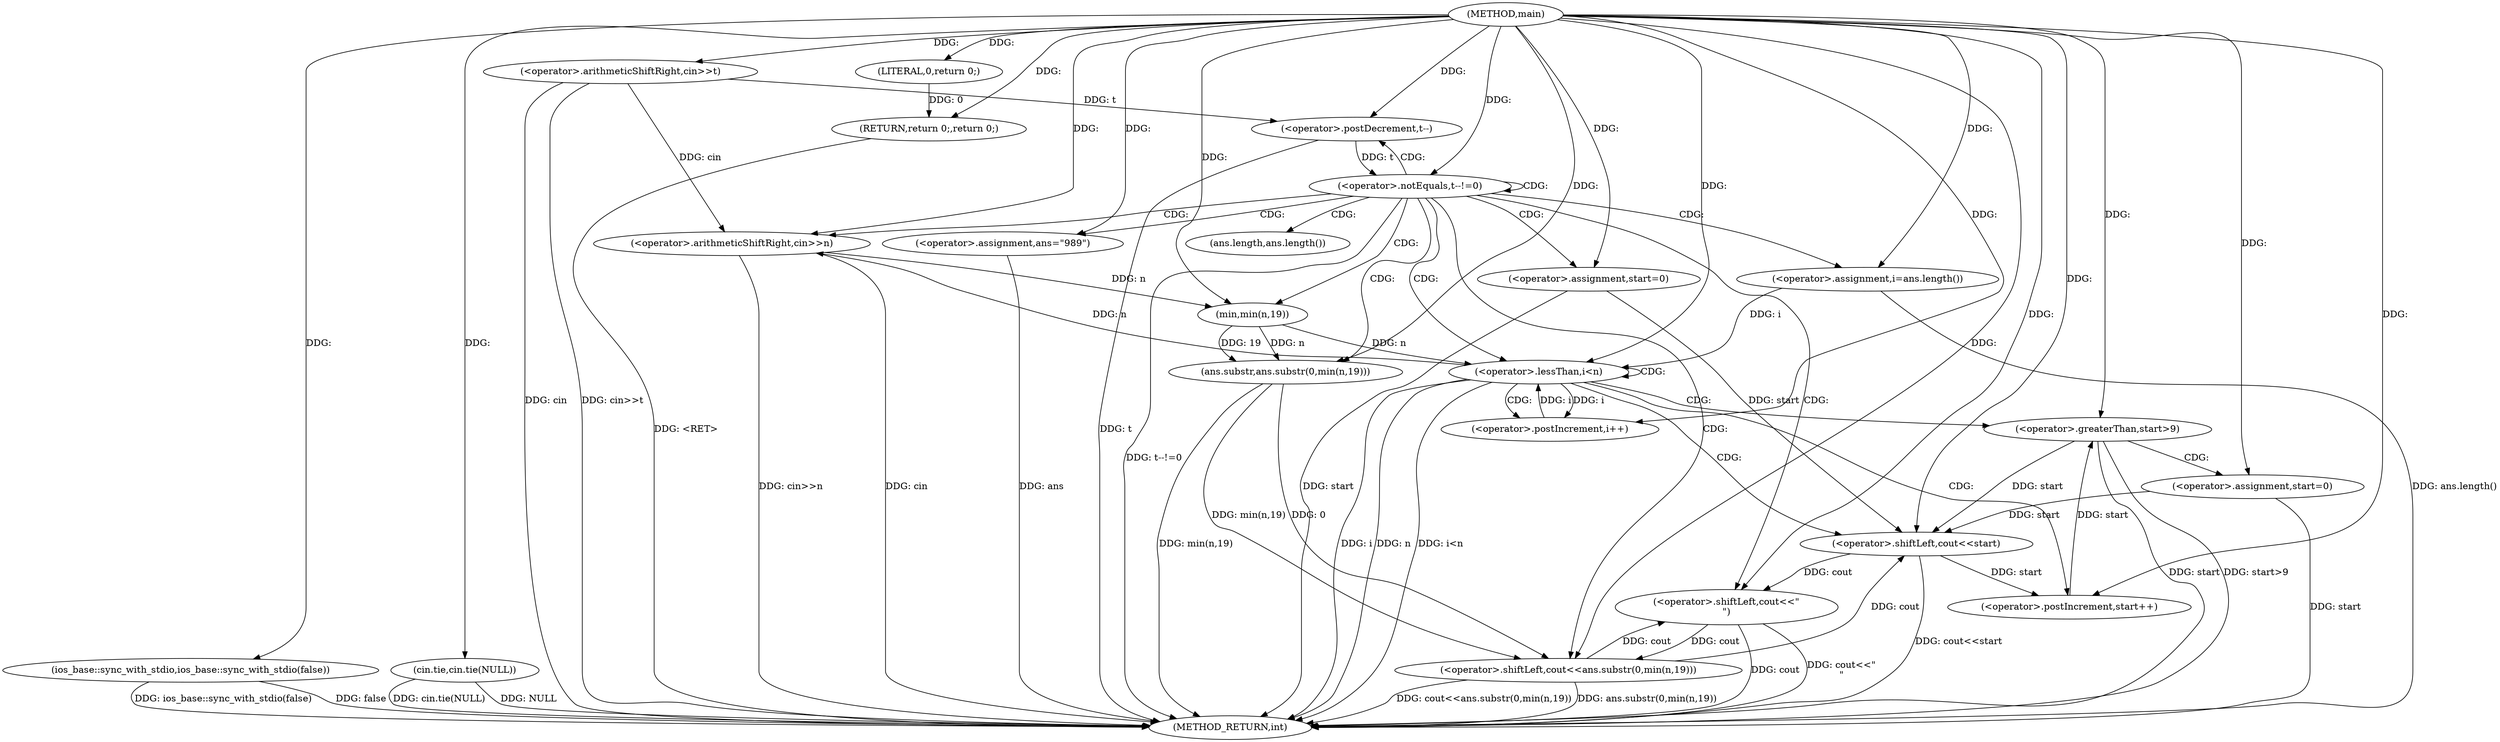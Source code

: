 digraph "main" {  
"1000101" [label = "(METHOD,main)" ]
"1000165" [label = "(METHOD_RETURN,int)" ]
"1000103" [label = "(ios_base::sync_with_stdio,ios_base::sync_with_stdio(false))" ]
"1000105" [label = "(cin.tie,cin.tie(NULL))" ]
"1000108" [label = "(<operator>.arithmeticShiftRight,cin>>t)" ]
"1000163" [label = "(RETURN,return 0;,return 0;)" ]
"1000112" [label = "(<operator>.notEquals,t--!=0)" ]
"1000164" [label = "(LITERAL,0,return 0;)" ]
"1000118" [label = "(<operator>.arithmeticShiftRight,cin>>n)" ]
"1000122" [label = "(<operator>.assignment,ans=\"989\")" ]
"1000126" [label = "(<operator>.assignment,start=0)" ]
"1000129" [label = "(<operator>.shiftLeft,cout<<ans.substr(0,min(n,19)))" ]
"1000160" [label = "(<operator>.shiftLeft,cout<<\"\n\")" ]
"1000113" [label = "(<operator>.postDecrement,t--)" ]
"1000138" [label = "(<operator>.assignment,i=ans.length())" ]
"1000141" [label = "(<operator>.lessThan,i<n)" ]
"1000144" [label = "(<operator>.postIncrement,i++)" ]
"1000131" [label = "(ans.substr,ans.substr(0,min(n,19)))" ]
"1000147" [label = "(<operator>.shiftLeft,cout<<start)" ]
"1000150" [label = "(<operator>.postIncrement,start++)" ]
"1000133" [label = "(min,min(n,19))" ]
"1000153" [label = "(<operator>.greaterThan,start>9)" ]
"1000157" [label = "(<operator>.assignment,start=0)" ]
"1000140" [label = "(ans.length,ans.length())" ]
  "1000103" -> "1000165"  [ label = "DDG: ios_base::sync_with_stdio(false)"] 
  "1000105" -> "1000165"  [ label = "DDG: cin.tie(NULL)"] 
  "1000108" -> "1000165"  [ label = "DDG: cin"] 
  "1000108" -> "1000165"  [ label = "DDG: cin>>t"] 
  "1000113" -> "1000165"  [ label = "DDG: t"] 
  "1000112" -> "1000165"  [ label = "DDG: t--!=0"] 
  "1000118" -> "1000165"  [ label = "DDG: cin"] 
  "1000118" -> "1000165"  [ label = "DDG: cin>>n"] 
  "1000122" -> "1000165"  [ label = "DDG: ans"] 
  "1000126" -> "1000165"  [ label = "DDG: start"] 
  "1000131" -> "1000165"  [ label = "DDG: min(n,19)"] 
  "1000129" -> "1000165"  [ label = "DDG: ans.substr(0,min(n,19))"] 
  "1000129" -> "1000165"  [ label = "DDG: cout<<ans.substr(0,min(n,19))"] 
  "1000138" -> "1000165"  [ label = "DDG: ans.length()"] 
  "1000141" -> "1000165"  [ label = "DDG: i"] 
  "1000141" -> "1000165"  [ label = "DDG: n"] 
  "1000141" -> "1000165"  [ label = "DDG: i<n"] 
  "1000160" -> "1000165"  [ label = "DDG: cout"] 
  "1000160" -> "1000165"  [ label = "DDG: cout<<\"\n\""] 
  "1000147" -> "1000165"  [ label = "DDG: cout<<start"] 
  "1000153" -> "1000165"  [ label = "DDG: start"] 
  "1000153" -> "1000165"  [ label = "DDG: start>9"] 
  "1000157" -> "1000165"  [ label = "DDG: start"] 
  "1000163" -> "1000165"  [ label = "DDG: <RET>"] 
  "1000103" -> "1000165"  [ label = "DDG: false"] 
  "1000105" -> "1000165"  [ label = "DDG: NULL"] 
  "1000164" -> "1000163"  [ label = "DDG: 0"] 
  "1000101" -> "1000163"  [ label = "DDG: "] 
  "1000101" -> "1000103"  [ label = "DDG: "] 
  "1000101" -> "1000105"  [ label = "DDG: "] 
  "1000101" -> "1000108"  [ label = "DDG: "] 
  "1000101" -> "1000164"  [ label = "DDG: "] 
  "1000113" -> "1000112"  [ label = "DDG: t"] 
  "1000101" -> "1000112"  [ label = "DDG: "] 
  "1000101" -> "1000122"  [ label = "DDG: "] 
  "1000101" -> "1000126"  [ label = "DDG: "] 
  "1000108" -> "1000113"  [ label = "DDG: t"] 
  "1000101" -> "1000113"  [ label = "DDG: "] 
  "1000108" -> "1000118"  [ label = "DDG: cin"] 
  "1000101" -> "1000118"  [ label = "DDG: "] 
  "1000141" -> "1000118"  [ label = "DDG: n"] 
  "1000160" -> "1000129"  [ label = "DDG: cout"] 
  "1000101" -> "1000129"  [ label = "DDG: "] 
  "1000131" -> "1000129"  [ label = "DDG: 0"] 
  "1000131" -> "1000129"  [ label = "DDG: min(n,19)"] 
  "1000101" -> "1000138"  [ label = "DDG: "] 
  "1000129" -> "1000160"  [ label = "DDG: cout"] 
  "1000147" -> "1000160"  [ label = "DDG: cout"] 
  "1000101" -> "1000160"  [ label = "DDG: "] 
  "1000101" -> "1000131"  [ label = "DDG: "] 
  "1000133" -> "1000131"  [ label = "DDG: 19"] 
  "1000133" -> "1000131"  [ label = "DDG: n"] 
  "1000138" -> "1000141"  [ label = "DDG: i"] 
  "1000144" -> "1000141"  [ label = "DDG: i"] 
  "1000101" -> "1000141"  [ label = "DDG: "] 
  "1000133" -> "1000141"  [ label = "DDG: n"] 
  "1000141" -> "1000144"  [ label = "DDG: i"] 
  "1000101" -> "1000144"  [ label = "DDG: "] 
  "1000118" -> "1000133"  [ label = "DDG: n"] 
  "1000101" -> "1000133"  [ label = "DDG: "] 
  "1000129" -> "1000147"  [ label = "DDG: cout"] 
  "1000101" -> "1000147"  [ label = "DDG: "] 
  "1000126" -> "1000147"  [ label = "DDG: start"] 
  "1000153" -> "1000147"  [ label = "DDG: start"] 
  "1000157" -> "1000147"  [ label = "DDG: start"] 
  "1000147" -> "1000150"  [ label = "DDG: start"] 
  "1000101" -> "1000150"  [ label = "DDG: "] 
  "1000150" -> "1000153"  [ label = "DDG: start"] 
  "1000101" -> "1000153"  [ label = "DDG: "] 
  "1000101" -> "1000157"  [ label = "DDG: "] 
  "1000112" -> "1000112"  [ label = "CDG: "] 
  "1000112" -> "1000131"  [ label = "CDG: "] 
  "1000112" -> "1000113"  [ label = "CDG: "] 
  "1000112" -> "1000126"  [ label = "CDG: "] 
  "1000112" -> "1000141"  [ label = "CDG: "] 
  "1000112" -> "1000129"  [ label = "CDG: "] 
  "1000112" -> "1000160"  [ label = "CDG: "] 
  "1000112" -> "1000133"  [ label = "CDG: "] 
  "1000112" -> "1000118"  [ label = "CDG: "] 
  "1000112" -> "1000140"  [ label = "CDG: "] 
  "1000112" -> "1000138"  [ label = "CDG: "] 
  "1000112" -> "1000122"  [ label = "CDG: "] 
  "1000141" -> "1000153"  [ label = "CDG: "] 
  "1000141" -> "1000141"  [ label = "CDG: "] 
  "1000141" -> "1000147"  [ label = "CDG: "] 
  "1000141" -> "1000150"  [ label = "CDG: "] 
  "1000141" -> "1000144"  [ label = "CDG: "] 
  "1000153" -> "1000157"  [ label = "CDG: "] 
}
